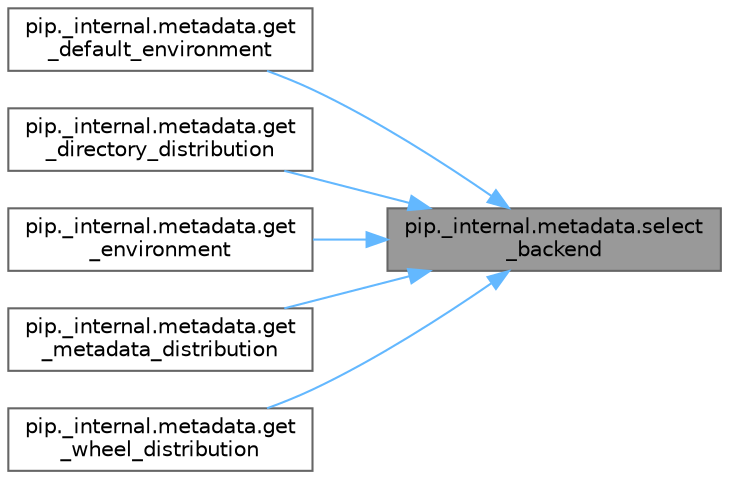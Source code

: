 digraph "pip._internal.metadata.select_backend"
{
 // LATEX_PDF_SIZE
  bgcolor="transparent";
  edge [fontname=Helvetica,fontsize=10,labelfontname=Helvetica,labelfontsize=10];
  node [fontname=Helvetica,fontsize=10,shape=box,height=0.2,width=0.4];
  rankdir="RL";
  Node1 [id="Node000001",label="pip._internal.metadata.select\l_backend",height=0.2,width=0.4,color="gray40", fillcolor="grey60", style="filled", fontcolor="black",tooltip=" "];
  Node1 -> Node2 [id="edge1_Node000001_Node000002",dir="back",color="steelblue1",style="solid",tooltip=" "];
  Node2 [id="Node000002",label="pip._internal.metadata.get\l_default_environment",height=0.2,width=0.4,color="grey40", fillcolor="white", style="filled",URL="$namespacepip_1_1__internal_1_1metadata.html#a681e74ea6f11474951e9ca35341525b6",tooltip=" "];
  Node1 -> Node3 [id="edge2_Node000001_Node000003",dir="back",color="steelblue1",style="solid",tooltip=" "];
  Node3 [id="Node000003",label="pip._internal.metadata.get\l_directory_distribution",height=0.2,width=0.4,color="grey40", fillcolor="white", style="filled",URL="$namespacepip_1_1__internal_1_1metadata.html#ab6e8621b3f7d7abb15cf16bb62e8d70d",tooltip=" "];
  Node1 -> Node4 [id="edge3_Node000001_Node000004",dir="back",color="steelblue1",style="solid",tooltip=" "];
  Node4 [id="Node000004",label="pip._internal.metadata.get\l_environment",height=0.2,width=0.4,color="grey40", fillcolor="white", style="filled",URL="$namespacepip_1_1__internal_1_1metadata.html#a94630b6140c3b40a6048d9df3e3d6afb",tooltip=" "];
  Node1 -> Node5 [id="edge4_Node000001_Node000005",dir="back",color="steelblue1",style="solid",tooltip=" "];
  Node5 [id="Node000005",label="pip._internal.metadata.get\l_metadata_distribution",height=0.2,width=0.4,color="grey40", fillcolor="white", style="filled",URL="$namespacepip_1_1__internal_1_1metadata.html#a40f0efba94f6f925ffbe76b8fb522d93",tooltip=" "];
  Node1 -> Node6 [id="edge5_Node000001_Node000006",dir="back",color="steelblue1",style="solid",tooltip=" "];
  Node6 [id="Node000006",label="pip._internal.metadata.get\l_wheel_distribution",height=0.2,width=0.4,color="grey40", fillcolor="white", style="filled",URL="$namespacepip_1_1__internal_1_1metadata.html#aafa67c98f1bfd1f136598f34cf30b2b7",tooltip=" "];
}
